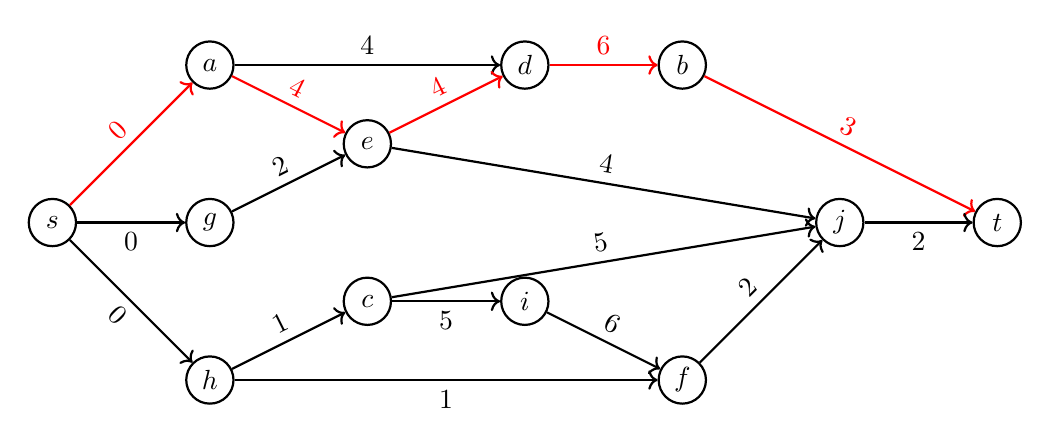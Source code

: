 \begin{tikzpicture}[style=thick,scale=1]
\tikzstyle{every node}=[]
\tikzstyle{vertex}=[draw, circle, fill=white, inner sep=0pt, minimum size=6mm]

\node[vertex] (S) at (-5, 0) {$s$};
\node[vertex] (A) at (-3, 2) {$a$};
\node[vertex] (B) at ( 3, 2) {$b$};
\node[vertex] (C) at (-1,-1) {$c$};
\node[vertex] (D) at ( 1, 2) {$d$};
\node[vertex] (E) at (-1, 1) {$e$};
\node[vertex] (F) at ( 3,-2) {$f$};
\node[vertex] (G) at (-3, 0) {$g$};
\node[vertex] (H) at (-3,-2) {$h$};
\node[vertex] (I) at ( 1,-1) {$i$};
\node[vertex] (J) at ( 5, 0) {$j$};
\node[vertex] (T) at ( 7, 0) {$t$};

\draw[->,red] (S) -- (A) node[midway, above, sloped] {$0$};
\draw[->] (S) -- (G) node[midway, below, sloped] {$0$};
\draw[->] (S) -- (H) node[midway, below, sloped] {$0$};

\draw[->] (A) -- (D) node[midway, above, sloped] {$4$};
\draw[->, red] (A) -- (E) node[midway, above, sloped] {$4$};
\draw[->] (G) -- (E) node[midway, above, sloped] {$2$};
\draw[->] (H) -- (C) node[midway, above, sloped] {$1$};
\draw[->, red] (E) -- (D) node[midway, above, sloped] {$4$};
\draw[->] (E) -- (J) node[midway, above, sloped] {$4$};
\draw[->] (C) -- (J) node[midway, above, sloped] {$5$};
\draw[->] (C) -- (I) node[midway, below, sloped] {$5$};
\draw[->, red] (D) -- (B) node[midway, above, sloped] {$6$};
\draw[->] (I) -- (F) node[midway, above, sloped] {$6$};
\draw[->] (H) -- (F) node[midway, below, sloped] {$1$};
\draw[->] (F) -- (J) node[midway, above, sloped] {$2$};
\draw[->, red] (B) -- (T) node[midway, above, sloped] {$3$};
\draw[->] (J) -- (T) node[midway, below, sloped] {$2$};

\end{tikzpicture}
